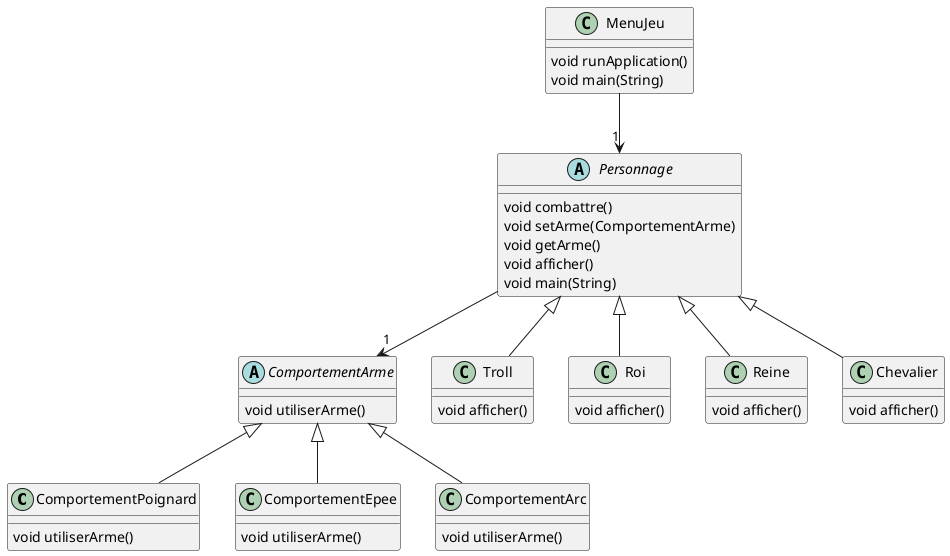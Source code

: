 @startuml

' definitions
' -----------

' package "JeuAventure.Arme"
class ComportementPoignard
class ComportementEpee
abstract ComportementArme
class ComportementArc
' end package

' package "JeuAventure.Joueur"
class Troll
class Roi
class Reine
abstract Personnage
class Chevalier
' end package

' package "JeuAventure"
class MenuJeu
' end package

' content
' -------

' ComportementArc:
ComportementArme <|-- ComportementArc
ComportementArc : void utiliserArme()

' Troll:
Personnage <|-- Troll
Troll : void afficher()

' Personnage:
Personnage --> "1" ComportementArme
Personnage : void combattre()
Personnage : void setArme(ComportementArme)
Personnage : void getArme()
Personnage : void afficher()
Personnage : void main(String)

' ComportementPoignard:
ComportementArme <|-- ComportementPoignard
ComportementPoignard : void utiliserArme()

' Reine:
Personnage <|-- Reine
Reine : void afficher()

' ComportementArme:
ComportementArme : void utiliserArme()

' Roi:
Personnage <|-- Roi
Roi : void afficher()

' ComportementEpee:
ComportementArme <|-- ComportementEpee
ComportementEpee : void utiliserArme()

' MenuJeu:
MenuJeu --> "1" Personnage
MenuJeu : void runApplication()
MenuJeu : void main(String)

' Chevalier:
Personnage <|-- Chevalier
Chevalier : void afficher()

@enduml
